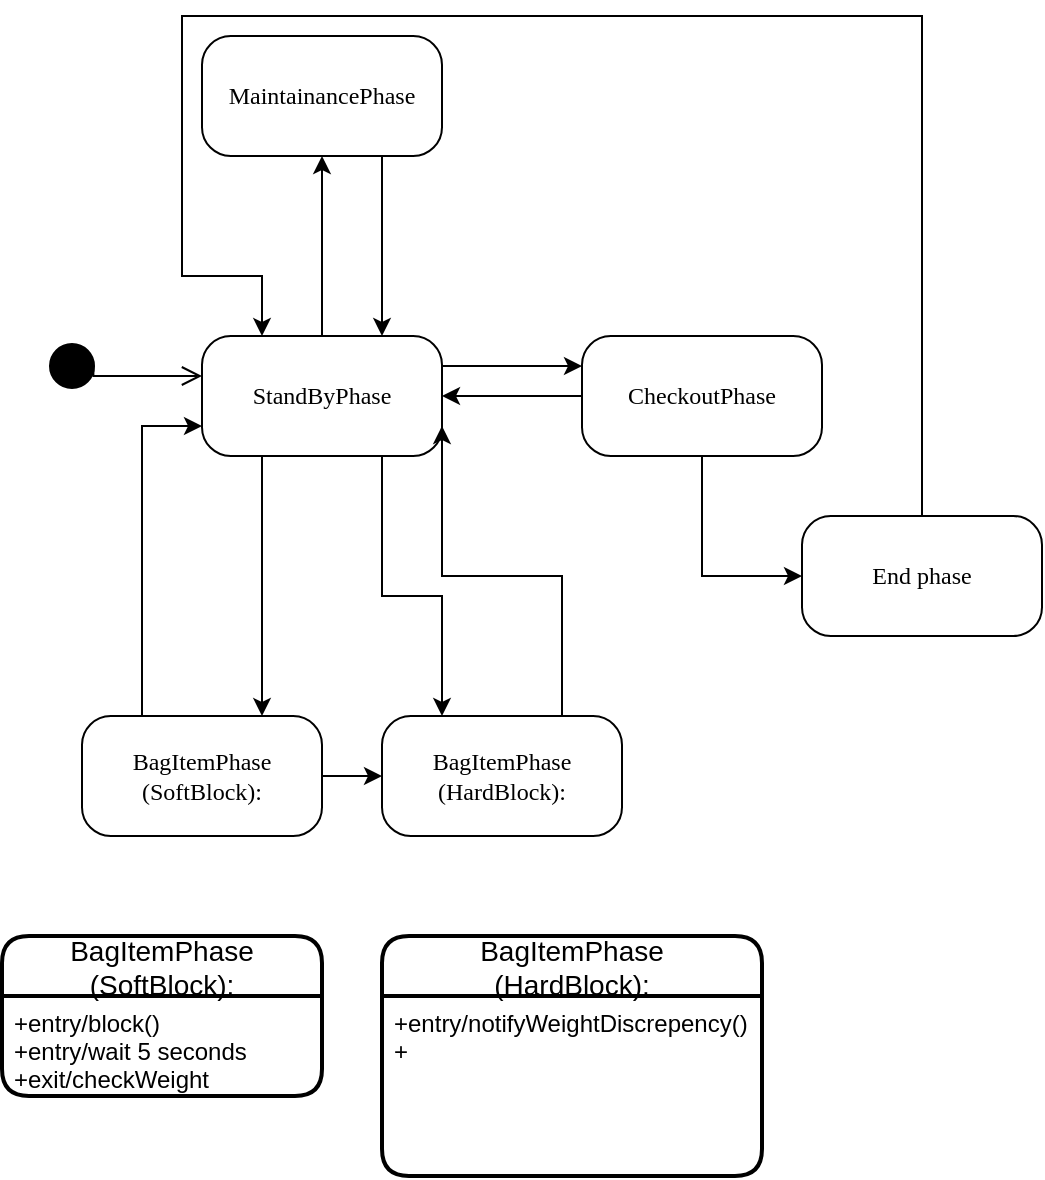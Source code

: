 <mxfile version="17.4.2" type="github" pages="2">
  <diagram id="-ZXCLa0k-xv4Mn8sI_rg" name="Generalized State Diagram">
    <mxGraphModel dx="564" dy="607" grid="1" gridSize="10" guides="1" tooltips="1" connect="1" arrows="1" fold="1" page="1" pageScale="1" pageWidth="850" pageHeight="1100" math="0" shadow="0">
      <root>
        <mxCell id="0" />
        <mxCell id="1" parent="0" />
        <mxCell id="eaWsIIFRXc862yecBCqU-1" value="" style="ellipse;html=1;shape=startState;fillColor=#000000;strokeColor=#000000;rounded=1;shadow=0;comic=0;labelBackgroundColor=none;fontFamily=Verdana;fontSize=12;fontColor=#000000;align=center;direction=south;" parent="1" vertex="1">
          <mxGeometry x="250" y="310" width="30" height="30" as="geometry" />
        </mxCell>
        <mxCell id="eaWsIIFRXc862yecBCqU-2" value="StandByPhase" style="rounded=1;whiteSpace=wrap;html=1;arcSize=24;shadow=0;comic=0;labelBackgroundColor=none;fontFamily=Verdana;fontSize=12;align=center;" parent="1" vertex="1">
          <mxGeometry x="330" y="310" width="120" height="60" as="geometry" />
        </mxCell>
        <mxCell id="eaWsIIFRXc862yecBCqU-3" style="edgeStyle=orthogonalEdgeStyle;html=1;labelBackgroundColor=none;endArrow=open;endSize=8;strokeColor=#000000;fontFamily=Verdana;fontSize=12;align=left;rounded=0;exitX=0.427;exitY=0.144;exitDx=0;exitDy=0;exitPerimeter=0;" parent="1" source="eaWsIIFRXc862yecBCqU-1" edge="1">
          <mxGeometry relative="1" as="geometry">
            <mxPoint x="330" y="330" as="targetPoint" />
            <Array as="points">
              <mxPoint x="276" y="330" />
            </Array>
          </mxGeometry>
        </mxCell>
        <mxCell id="eaWsIIFRXc862yecBCqU-4" value="BagItemPhase&lt;br&gt;(SoftBlock):" style="rounded=1;whiteSpace=wrap;html=1;arcSize=24;shadow=0;comic=0;labelBackgroundColor=none;fontFamily=Verdana;fontSize=12;align=center;" parent="1" vertex="1">
          <mxGeometry x="270" y="500" width="120" height="60" as="geometry" />
        </mxCell>
        <mxCell id="eaWsIIFRXc862yecBCqU-5" value="" style="endArrow=classic;html=1;rounded=0;strokeColor=#000000;exitX=1;exitY=0.25;exitDx=0;exitDy=0;entryX=0;entryY=0.25;entryDx=0;entryDy=0;" parent="1" source="eaWsIIFRXc862yecBCqU-2" target="eaWsIIFRXc862yecBCqU-6" edge="1">
          <mxGeometry width="50" height="50" relative="1" as="geometry">
            <mxPoint x="350" y="500" as="sourcePoint" />
            <mxPoint x="490" y="340" as="targetPoint" />
          </mxGeometry>
        </mxCell>
        <mxCell id="eaWsIIFRXc862yecBCqU-6" value="CheckoutPhase" style="rounded=1;whiteSpace=wrap;html=1;arcSize=24;shadow=0;comic=0;labelBackgroundColor=none;fontFamily=Verdana;fontSize=12;align=center;" parent="1" vertex="1">
          <mxGeometry x="520" y="310" width="120" height="60" as="geometry" />
        </mxCell>
        <mxCell id="eaWsIIFRXc862yecBCqU-7" value="" style="endArrow=classic;html=1;rounded=0;strokeColor=#000000;exitX=0;exitY=0.5;exitDx=0;exitDy=0;entryX=1;entryY=0.5;entryDx=0;entryDy=0;" parent="1" source="eaWsIIFRXc862yecBCqU-6" target="eaWsIIFRXc862yecBCqU-2" edge="1">
          <mxGeometry width="50" height="50" relative="1" as="geometry">
            <mxPoint x="510" y="500" as="sourcePoint" />
            <mxPoint x="560" y="450" as="targetPoint" />
          </mxGeometry>
        </mxCell>
        <mxCell id="eaWsIIFRXc862yecBCqU-8" value="MaintainancePhase" style="rounded=1;whiteSpace=wrap;html=1;arcSize=24;shadow=0;comic=0;labelBackgroundColor=none;fontFamily=Verdana;fontSize=12;align=center;" parent="1" vertex="1">
          <mxGeometry x="330" y="160" width="120" height="60" as="geometry" />
        </mxCell>
        <mxCell id="eaWsIIFRXc862yecBCqU-9" value="" style="endArrow=classic;html=1;rounded=0;strokeColor=#000000;exitX=0.5;exitY=0;exitDx=0;exitDy=0;entryX=0.5;entryY=1;entryDx=0;entryDy=0;" parent="1" source="eaWsIIFRXc862yecBCqU-2" target="eaWsIIFRXc862yecBCqU-8" edge="1">
          <mxGeometry width="50" height="50" relative="1" as="geometry">
            <mxPoint x="460" y="292" as="sourcePoint" />
            <mxPoint x="610" y="292" as="targetPoint" />
            <Array as="points" />
          </mxGeometry>
        </mxCell>
        <mxCell id="eaWsIIFRXc862yecBCqU-10" value="" style="endArrow=classic;html=1;rounded=0;strokeColor=#000000;exitX=0.75;exitY=1;exitDx=0;exitDy=0;entryX=0.75;entryY=0;entryDx=0;entryDy=0;" parent="1" source="eaWsIIFRXc862yecBCqU-8" target="eaWsIIFRXc862yecBCqU-2" edge="1">
          <mxGeometry width="50" height="50" relative="1" as="geometry">
            <mxPoint x="500" y="300" as="sourcePoint" />
            <mxPoint x="500" y="200" as="targetPoint" />
          </mxGeometry>
        </mxCell>
        <mxCell id="eaWsIIFRXc862yecBCqU-11" value="" style="endArrow=classic;html=1;rounded=0;strokeColor=#000000;exitX=0.5;exitY=1;exitDx=0;exitDy=0;entryX=0;entryY=0.5;entryDx=0;entryDy=0;" parent="1" source="eaWsIIFRXc862yecBCqU-6" target="eaWsIIFRXc862yecBCqU-12" edge="1">
          <mxGeometry width="50" height="50" relative="1" as="geometry">
            <mxPoint x="500" y="390" as="sourcePoint" />
            <mxPoint x="580" y="510" as="targetPoint" />
            <Array as="points">
              <mxPoint x="580" y="430" />
            </Array>
          </mxGeometry>
        </mxCell>
        <mxCell id="eaWsIIFRXc862yecBCqU-12" value="End phase" style="rounded=1;whiteSpace=wrap;html=1;arcSize=24;shadow=0;comic=0;labelBackgroundColor=none;fontFamily=Verdana;fontSize=12;align=center;" parent="1" vertex="1">
          <mxGeometry x="630" y="400" width="120" height="60" as="geometry" />
        </mxCell>
        <mxCell id="eaWsIIFRXc862yecBCqU-13" value="BagItemPhase&lt;br&gt;(HardBlock):" style="rounded=1;whiteSpace=wrap;html=1;arcSize=24;shadow=0;comic=0;labelBackgroundColor=none;fontFamily=Verdana;fontSize=12;align=center;" parent="1" vertex="1">
          <mxGeometry x="420" y="500" width="120" height="60" as="geometry" />
        </mxCell>
        <mxCell id="eaWsIIFRXc862yecBCqU-14" value="" style="endArrow=classic;html=1;rounded=0;strokeColor=#000000;entryX=0.75;entryY=0;entryDx=0;entryDy=0;exitX=0.25;exitY=1;exitDx=0;exitDy=0;" parent="1" source="eaWsIIFRXc862yecBCqU-2" target="eaWsIIFRXc862yecBCqU-4" edge="1">
          <mxGeometry width="50" height="50" relative="1" as="geometry">
            <mxPoint x="500" y="390" as="sourcePoint" />
            <mxPoint x="550" y="340" as="targetPoint" />
          </mxGeometry>
        </mxCell>
        <mxCell id="eaWsIIFRXc862yecBCqU-15" value="" style="endArrow=classic;html=1;rounded=0;strokeColor=#000000;exitX=0.25;exitY=0;exitDx=0;exitDy=0;entryX=0;entryY=0.75;entryDx=0;entryDy=0;" parent="1" source="eaWsIIFRXc862yecBCqU-4" target="eaWsIIFRXc862yecBCqU-2" edge="1">
          <mxGeometry width="50" height="50" relative="1" as="geometry">
            <mxPoint x="500" y="390" as="sourcePoint" />
            <mxPoint x="550" y="340" as="targetPoint" />
            <Array as="points">
              <mxPoint x="300" y="355" />
            </Array>
          </mxGeometry>
        </mxCell>
        <mxCell id="eaWsIIFRXc862yecBCqU-16" value="" style="endArrow=classic;html=1;rounded=0;strokeColor=#000000;exitX=0.75;exitY=1;exitDx=0;exitDy=0;entryX=0.25;entryY=0;entryDx=0;entryDy=0;" parent="1" source="eaWsIIFRXc862yecBCqU-2" target="eaWsIIFRXc862yecBCqU-13" edge="1">
          <mxGeometry width="50" height="50" relative="1" as="geometry">
            <mxPoint x="350" y="470" as="sourcePoint" />
            <mxPoint x="420" y="470" as="targetPoint" />
            <Array as="points">
              <mxPoint x="420" y="440" />
              <mxPoint x="450" y="440" />
            </Array>
          </mxGeometry>
        </mxCell>
        <mxCell id="eaWsIIFRXc862yecBCqU-17" value="" style="endArrow=classic;html=1;rounded=0;strokeColor=#000000;exitX=0.75;exitY=0;exitDx=0;exitDy=0;entryX=1;entryY=0.75;entryDx=0;entryDy=0;" parent="1" source="eaWsIIFRXc862yecBCqU-13" target="eaWsIIFRXc862yecBCqU-2" edge="1">
          <mxGeometry width="50" height="50" relative="1" as="geometry">
            <mxPoint x="350" y="470" as="sourcePoint" />
            <mxPoint x="400" y="420" as="targetPoint" />
            <Array as="points">
              <mxPoint x="510" y="430" />
              <mxPoint x="450" y="430" />
            </Array>
          </mxGeometry>
        </mxCell>
        <mxCell id="eaWsIIFRXc862yecBCqU-18" value="" style="endArrow=classic;html=1;rounded=0;strokeColor=#000000;exitX=1;exitY=0.5;exitDx=0;exitDy=0;entryX=0;entryY=0.5;entryDx=0;entryDy=0;" parent="1" source="eaWsIIFRXc862yecBCqU-4" target="eaWsIIFRXc862yecBCqU-13" edge="1">
          <mxGeometry width="50" height="50" relative="1" as="geometry">
            <mxPoint x="420" y="510" as="sourcePoint" />
            <mxPoint x="400" y="540" as="targetPoint" />
          </mxGeometry>
        </mxCell>
        <mxCell id="eaWsIIFRXc862yecBCqU-19" value="" style="endArrow=classic;html=1;rounded=0;strokeColor=#000000;exitX=0.5;exitY=0;exitDx=0;exitDy=0;entryX=0.25;entryY=0;entryDx=0;entryDy=0;" parent="1" source="eaWsIIFRXc862yecBCqU-12" target="eaWsIIFRXc862yecBCqU-2" edge="1">
          <mxGeometry width="50" height="50" relative="1" as="geometry">
            <mxPoint x="490" y="340" as="sourcePoint" />
            <mxPoint x="360" y="280" as="targetPoint" />
            <Array as="points">
              <mxPoint x="690" y="150" />
              <mxPoint x="320" y="150" />
              <mxPoint x="320" y="280" />
              <mxPoint x="360" y="280" />
            </Array>
          </mxGeometry>
        </mxCell>
        <mxCell id="i2ksJJbB7Hy_UAuFXtkF-1" value="BagItemPhase &#xa;(SoftBlock):" style="swimlane;childLayout=stackLayout;horizontal=1;startSize=30;horizontalStack=0;rounded=1;fontSize=14;fontStyle=0;strokeWidth=2;resizeParent=0;resizeLast=1;shadow=0;dashed=0;align=center;" vertex="1" parent="1">
          <mxGeometry x="230" y="610" width="160" height="80" as="geometry" />
        </mxCell>
        <mxCell id="i2ksJJbB7Hy_UAuFXtkF-2" value="+entry/block()&#xa;+entry/wait 5 seconds&#xa;+exit/checkWeight" style="align=left;strokeColor=none;fillColor=none;spacingLeft=4;fontSize=12;verticalAlign=top;resizable=0;rotatable=0;part=1;" vertex="1" parent="i2ksJJbB7Hy_UAuFXtkF-1">
          <mxGeometry y="30" width="160" height="50" as="geometry" />
        </mxCell>
        <mxCell id="i2ksJJbB7Hy_UAuFXtkF-6" value="BagItemPhase&#xa;(HardBlock):" style="swimlane;childLayout=stackLayout;horizontal=1;startSize=30;horizontalStack=0;rounded=1;fontSize=14;fontStyle=0;strokeWidth=2;resizeParent=0;resizeLast=1;shadow=0;dashed=0;align=center;" vertex="1" parent="1">
          <mxGeometry x="420" y="610" width="190" height="120" as="geometry" />
        </mxCell>
        <mxCell id="i2ksJJbB7Hy_UAuFXtkF-7" value="+entry/notifyWeightDiscrepency()&#xa;+ " style="align=left;strokeColor=none;fillColor=none;spacingLeft=4;fontSize=12;verticalAlign=top;resizable=0;rotatable=0;part=1;" vertex="1" parent="i2ksJJbB7Hy_UAuFXtkF-6">
          <mxGeometry y="30" width="190" height="90" as="geometry" />
        </mxCell>
      </root>
    </mxGraphModel>
  </diagram>
  <diagram id="G1JGiKkkxIMLo0qI9T0r" name="Scanning/Bagging">
    <mxGraphModel dx="788" dy="538" grid="1" gridSize="10" guides="1" tooltips="1" connect="1" arrows="1" fold="1" page="1" pageScale="1" pageWidth="850" pageHeight="1100" math="0" shadow="0">
      <root>
        <mxCell id="0XoCRNA-fFdHAsAMeYVR-0" />
        <mxCell id="0XoCRNA-fFdHAsAMeYVR-1" parent="0XoCRNA-fFdHAsAMeYVR-0" />
        <mxCell id="c2NtV0sda1ZvMEl48lzR-0" value="Adding To Database" style="rounded=1;whiteSpace=wrap;html=1;arcSize=24;shadow=0;comic=0;labelBackgroundColor=none;fontFamily=Verdana;fontSize=12;align=center;" parent="0XoCRNA-fFdHAsAMeYVR-1" vertex="1">
          <mxGeometry x="810" y="920" width="120" height="60" as="geometry" />
        </mxCell>
        <mxCell id="c2NtV0sda1ZvMEl48lzR-1" value="&lt;div&gt;&lt;span&gt;&lt;font style=&quot;font-size: 12px&quot;&gt;ProductNotFound&lt;/font&gt;&lt;/span&gt;&lt;/div&gt;&lt;div&gt;&lt;span&gt;&lt;font style=&quot;font-size: 12px&quot;&gt;&lt;br&gt;&lt;/font&gt;&lt;/span&gt;&lt;/div&gt;&lt;div&gt;&lt;span&gt;&lt;font style=&quot;font-size: 12px&quot;&gt;do/warn&lt;/font&gt;&lt;/span&gt;&lt;/div&gt;" style="rounded=1;whiteSpace=wrap;html=1;arcSize=24;shadow=0;comic=0;labelBackgroundColor=none;fontFamily=Verdana;fontSize=12;align=center;" parent="0XoCRNA-fFdHAsAMeYVR-1" vertex="1">
          <mxGeometry x="150" y="600" width="120" height="70" as="geometry" />
        </mxCell>
        <mxCell id="c2NtV0sda1ZvMEl48lzR-2" value="SelfCheckoutStation Blocked" style="rounded=1;whiteSpace=wrap;html=1;arcSize=24;shadow=0;comic=0;labelBackgroundColor=none;fontFamily=Verdana;fontSize=12;align=center;" parent="0XoCRNA-fFdHAsAMeYVR-1" vertex="1">
          <mxGeometry x="470" y="420" width="140" height="60" as="geometry" />
        </mxCell>
        <mxCell id="Cww2yrWLBD_yT8LeN-82-0" value="Pieces of Information we wanna keep track of-&amp;nbsp;&lt;br&gt;1. Total Costs&lt;br&gt;2. Input for Product info&lt;br&gt;2. a. PLU codes&lt;br&gt;2.b. Barcodes&lt;br&gt;2.c. Manually Searching Against the database (Can return)&amp;nbsp;&lt;br&gt;3. Verification of that input against the database&amp;nbsp;&lt;br&gt;3.a. Products are barcode&lt;br&gt;3.b. Products are PLU&amp;nbsp;&lt;br&gt;4. List of Verified Products (Things that are added to our cart)&amp;nbsp;&lt;br&gt;5. Scanners/Processes Blocked(Attendant)&amp;nbsp;&lt;br&gt;6. Verification involved with Scanners/Processes&amp;nbsp;&lt;br&gt;7. Scanners/Processes Blocked&amp;nbsp;&lt;br&gt;8. Scan Item without BAGGING??? (Attendant)&lt;br&gt;9. Scan and Bag Item.&lt;br&gt;" style="text;html=1;strokeColor=none;fillColor=none;align=center;verticalAlign=middle;whiteSpace=wrap;rounded=0;" parent="0XoCRNA-fFdHAsAMeYVR-1" vertex="1">
          <mxGeometry x="50" y="40" width="550" height="190" as="geometry" />
        </mxCell>
        <mxCell id="6MBmhTJW1s7knyYFLO1K-0" value="Inputting Product Info" style="rounded=1;whiteSpace=wrap;html=1;arcSize=24;shadow=0;comic=0;labelBackgroundColor=none;fontFamily=Verdana;fontSize=12;align=center;" parent="0XoCRNA-fFdHAsAMeYVR-1" vertex="1">
          <mxGeometry x="140" y="420" width="120" height="60" as="geometry" />
        </mxCell>
        <mxCell id="jVk_5hOcIGzKOVY6H5p--3" style="edgeStyle=orthogonalEdgeStyle;rounded=0;orthogonalLoop=1;jettySize=auto;html=1;endArrow=openThin;endFill=0;" parent="0XoCRNA-fFdHAsAMeYVR-1" target="6MBmhTJW1s7knyYFLO1K-0" edge="1">
          <mxGeometry relative="1" as="geometry">
            <mxPoint x="80" y="370" as="sourcePoint" />
            <Array as="points">
              <mxPoint x="80" y="350" />
              <mxPoint x="80" y="385" />
              <mxPoint x="200" y="385" />
            </Array>
          </mxGeometry>
        </mxCell>
        <mxCell id="jVk_5hOcIGzKOVY6H5p--1" value="" style="shape=ellipse;html=1;fillColor=#000000;fontSize=18;fontColor=#ffffff;" parent="0XoCRNA-fFdHAsAMeYVR-1" vertex="1">
          <mxGeometry x="60" y="310" width="40" height="40" as="geometry" />
        </mxCell>
        <mxCell id="UhUHxP_FGDqcnMJL-cjD-1" value="" style="endArrow=none;html=1;rounded=0;fontSize=12;exitX=0;exitY=0.429;exitDx=0;exitDy=0;entryX=1;entryY=0.414;entryDx=0;entryDy=0;exitPerimeter=0;entryPerimeter=0;" edge="1" parent="0XoCRNA-fFdHAsAMeYVR-1" source="c2NtV0sda1ZvMEl48lzR-1" target="c2NtV0sda1ZvMEl48lzR-1">
          <mxGeometry width="50" height="50" relative="1" as="geometry">
            <mxPoint x="340" y="620" as="sourcePoint" />
            <mxPoint x="270" y="646" as="targetPoint" />
          </mxGeometry>
        </mxCell>
        <mxCell id="UhUHxP_FGDqcnMJL-cjD-4" value="" style="endArrow=classic;html=1;rounded=0;fontSize=13;exitX=0.5;exitY=1;exitDx=0;exitDy=0;entryX=0.425;entryY=0.007;entryDx=0;entryDy=0;entryPerimeter=0;" edge="1" parent="0XoCRNA-fFdHAsAMeYVR-1" source="6MBmhTJW1s7knyYFLO1K-0" target="c2NtV0sda1ZvMEl48lzR-1">
          <mxGeometry width="50" height="50" relative="1" as="geometry">
            <mxPoint x="200" y="580" as="sourcePoint" />
            <mxPoint x="250" y="530" as="targetPoint" />
          </mxGeometry>
        </mxCell>
        <mxCell id="UhUHxP_FGDqcnMJL-cjD-5" value="Attendant Verification Required" style="rounded=1;whiteSpace=wrap;html=1;arcSize=24;shadow=0;comic=0;labelBackgroundColor=none;fontFamily=Verdana;fontSize=12;align=center;" vertex="1" parent="0XoCRNA-fFdHAsAMeYVR-1">
          <mxGeometry x="480" y="600" width="120" height="60" as="geometry" />
        </mxCell>
        <mxCell id="UhUHxP_FGDqcnMJL-cjD-6" value="SelfCheckoutStation Unblocked" style="rounded=1;whiteSpace=wrap;html=1;arcSize=24;shadow=0;comic=0;labelBackgroundColor=none;fontFamily=Verdana;fontSize=12;align=center;" vertex="1" parent="0XoCRNA-fFdHAsAMeYVR-1">
          <mxGeometry x="700" y="510" width="140" height="60" as="geometry" />
        </mxCell>
        <mxCell id="UhUHxP_FGDqcnMJL-cjD-7" value="" style="endArrow=classic;html=1;rounded=0;fontSize=13;exitX=1;exitY=0.5;exitDx=0;exitDy=0;entryX=0;entryY=0.5;entryDx=0;entryDy=0;" edge="1" parent="0XoCRNA-fFdHAsAMeYVR-1" source="6MBmhTJW1s7knyYFLO1K-0" target="c2NtV0sda1ZvMEl48lzR-2">
          <mxGeometry width="50" height="50" relative="1" as="geometry">
            <mxPoint x="400.0" y="480" as="sourcePoint" />
            <mxPoint x="401" y="600.49" as="targetPoint" />
          </mxGeometry>
        </mxCell>
        <mxCell id="UhUHxP_FGDqcnMJL-cjD-8" value="" style="endArrow=classic;html=1;rounded=0;fontSize=13;exitX=0.5;exitY=1;exitDx=0;exitDy=0;entryX=0.5;entryY=0;entryDx=0;entryDy=0;" edge="1" parent="0XoCRNA-fFdHAsAMeYVR-1" source="c2NtV0sda1ZvMEl48lzR-2" target="UhUHxP_FGDqcnMJL-cjD-5">
          <mxGeometry width="50" height="50" relative="1" as="geometry">
            <mxPoint x="270" y="460" as="sourcePoint" />
            <mxPoint x="520" y="460" as="targetPoint" />
          </mxGeometry>
        </mxCell>
        <mxCell id="UhUHxP_FGDqcnMJL-cjD-9" value="" style="endArrow=classic;html=1;rounded=0;fontSize=13;exitX=1;exitY=0.5;exitDx=0;exitDy=0;entryX=0;entryY=0.5;entryDx=0;entryDy=0;" edge="1" parent="0XoCRNA-fFdHAsAMeYVR-1" source="UhUHxP_FGDqcnMJL-cjD-5" target="UhUHxP_FGDqcnMJL-cjD-6">
          <mxGeometry width="50" height="50" relative="1" as="geometry">
            <mxPoint x="730" y="580" as="sourcePoint" />
            <mxPoint x="730" y="700" as="targetPoint" />
          </mxGeometry>
        </mxCell>
        <mxCell id="UhUHxP_FGDqcnMJL-cjD-10" value="" style="endArrow=classic;html=1;rounded=0;fontSize=13;" edge="1" parent="0XoCRNA-fFdHAsAMeYVR-1" source="UhUHxP_FGDqcnMJL-cjD-6">
          <mxGeometry width="50" height="50" relative="1" as="geometry">
            <mxPoint x="850" y="500" as="sourcePoint" />
            <mxPoint x="240" y="420" as="targetPoint" />
            <Array as="points">
              <mxPoint x="770" y="360" />
              <mxPoint x="240" y="360" />
            </Array>
          </mxGeometry>
        </mxCell>
        <mxCell id="UhUHxP_FGDqcnMJL-cjD-11" value="weightChanged() / blockScs()" style="text;html=1;align=center;verticalAlign=middle;resizable=0;points=[];autosize=1;strokeColor=none;fillColor=none;fontSize=13;" vertex="1" parent="0XoCRNA-fFdHAsAMeYVR-1">
          <mxGeometry x="260" y="430" width="190" height="20" as="geometry" />
        </mxCell>
      </root>
    </mxGraphModel>
  </diagram>
</mxfile>
